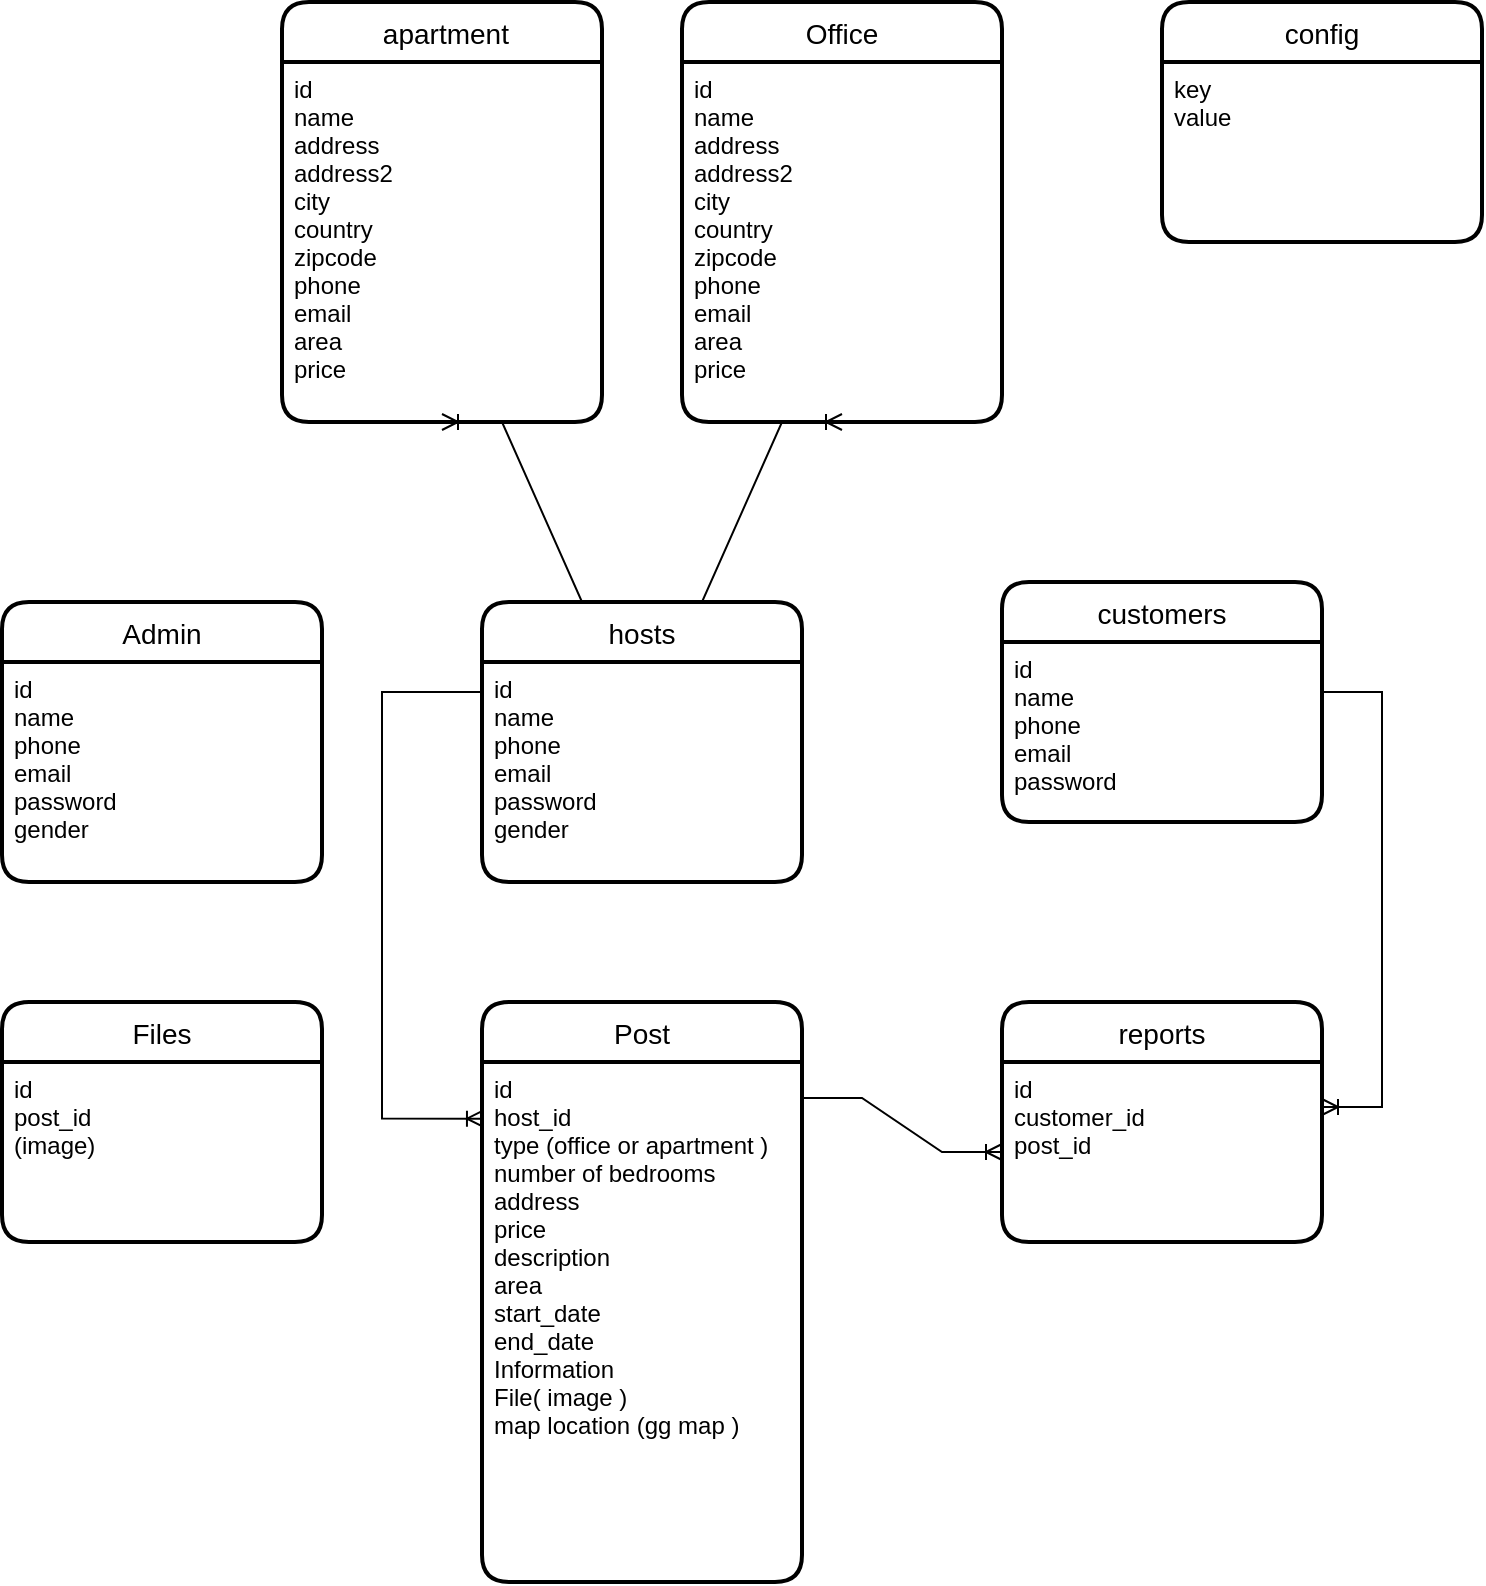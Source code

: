 <mxfile version="20.2.0" type="github">
  <diagram id="2Ln_sRd0z7BVq2lUvQuc" name="Page-1">
    <mxGraphModel dx="1931" dy="1508" grid="1" gridSize="10" guides="1" tooltips="1" connect="1" arrows="1" fold="1" page="1" pageScale="1" pageWidth="827" pageHeight="1169" math="0" shadow="0">
      <root>
        <mxCell id="0" />
        <mxCell id="1" parent="0" />
        <mxCell id="fMr0V4aIYWL5G7IerRhf-2" value="Admin" style="swimlane;childLayout=stackLayout;horizontal=1;startSize=30;horizontalStack=0;rounded=1;fontSize=14;fontStyle=0;strokeWidth=2;resizeParent=0;resizeLast=1;shadow=0;dashed=0;align=center;" vertex="1" parent="1">
          <mxGeometry x="-60" y="320" width="160" height="140" as="geometry" />
        </mxCell>
        <mxCell id="fMr0V4aIYWL5G7IerRhf-3" value="id&#xa;name&#xa;phone&#xa;email&#xa;password&#xa;gender" style="align=left;strokeColor=none;fillColor=none;spacingLeft=4;fontSize=12;verticalAlign=top;resizable=0;rotatable=0;part=1;" vertex="1" parent="fMr0V4aIYWL5G7IerRhf-2">
          <mxGeometry y="30" width="160" height="110" as="geometry" />
        </mxCell>
        <mxCell id="fMr0V4aIYWL5G7IerRhf-4" value="hosts" style="swimlane;childLayout=stackLayout;horizontal=1;startSize=30;horizontalStack=0;rounded=1;fontSize=14;fontStyle=0;strokeWidth=2;resizeParent=0;resizeLast=1;shadow=0;dashed=0;align=center;" vertex="1" parent="1">
          <mxGeometry x="180" y="320" width="160" height="140" as="geometry" />
        </mxCell>
        <mxCell id="fMr0V4aIYWL5G7IerRhf-5" value="id&#xa;name&#xa;phone&#xa;email&#xa;password&#xa;gender" style="align=left;strokeColor=none;fillColor=none;spacingLeft=4;fontSize=12;verticalAlign=top;resizable=0;rotatable=0;part=1;" vertex="1" parent="fMr0V4aIYWL5G7IerRhf-4">
          <mxGeometry y="30" width="160" height="110" as="geometry" />
        </mxCell>
        <mxCell id="fMr0V4aIYWL5G7IerRhf-6" value="customers" style="swimlane;childLayout=stackLayout;horizontal=1;startSize=30;horizontalStack=0;rounded=1;fontSize=14;fontStyle=0;strokeWidth=2;resizeParent=0;resizeLast=1;shadow=0;dashed=0;align=center;" vertex="1" parent="1">
          <mxGeometry x="440" y="310" width="160" height="120" as="geometry" />
        </mxCell>
        <mxCell id="fMr0V4aIYWL5G7IerRhf-7" value="id&#xa;name&#xa;phone&#xa;email&#xa;password&#xa;" style="align=left;strokeColor=none;fillColor=none;spacingLeft=4;fontSize=12;verticalAlign=top;resizable=0;rotatable=0;part=1;" vertex="1" parent="fMr0V4aIYWL5G7IerRhf-6">
          <mxGeometry y="30" width="160" height="90" as="geometry" />
        </mxCell>
        <mxCell id="fMr0V4aIYWL5G7IerRhf-8" value="config" style="swimlane;childLayout=stackLayout;horizontal=1;startSize=30;horizontalStack=0;rounded=1;fontSize=14;fontStyle=0;strokeWidth=2;resizeParent=0;resizeLast=1;shadow=0;dashed=0;align=center;" vertex="1" parent="1">
          <mxGeometry x="520" y="20" width="160" height="120" as="geometry" />
        </mxCell>
        <mxCell id="fMr0V4aIYWL5G7IerRhf-9" value="key&#xa;value" style="align=left;strokeColor=none;fillColor=none;spacingLeft=4;fontSize=12;verticalAlign=top;resizable=0;rotatable=0;part=1;" vertex="1" parent="fMr0V4aIYWL5G7IerRhf-8">
          <mxGeometry y="30" width="160" height="90" as="geometry" />
        </mxCell>
        <mxCell id="fMr0V4aIYWL5G7IerRhf-12" value="Office" style="swimlane;childLayout=stackLayout;horizontal=1;startSize=30;horizontalStack=0;rounded=1;fontSize=14;fontStyle=0;strokeWidth=2;resizeParent=0;resizeLast=1;shadow=0;dashed=0;align=center;" vertex="1" parent="1">
          <mxGeometry x="280" y="20" width="160" height="210" as="geometry" />
        </mxCell>
        <mxCell id="fMr0V4aIYWL5G7IerRhf-13" value="id    &#xa;name&#xa;address&#xa;address2&#xa;city&#xa;country&#xa;zipcode&#xa;phone&#xa;email&#xa;area&#xa;price" style="align=left;strokeColor=none;fillColor=none;spacingLeft=4;fontSize=12;verticalAlign=top;resizable=0;rotatable=0;part=1;" vertex="1" parent="fMr0V4aIYWL5G7IerRhf-12">
          <mxGeometry y="30" width="160" height="180" as="geometry" />
        </mxCell>
        <mxCell id="fMr0V4aIYWL5G7IerRhf-15" value="Post" style="swimlane;childLayout=stackLayout;horizontal=1;startSize=30;horizontalStack=0;rounded=1;fontSize=14;fontStyle=0;strokeWidth=2;resizeParent=0;resizeLast=1;shadow=0;dashed=0;align=center;" vertex="1" parent="1">
          <mxGeometry x="180" y="520" width="160" height="290" as="geometry" />
        </mxCell>
        <mxCell id="fMr0V4aIYWL5G7IerRhf-16" value="id&#xa;host_id&#xa;type (office or apartment )&#xa;number of bedrooms&#xa;address&#xa;price&#xa;description&#xa;area&#xa;start_date&#xa;end_date&#xa;Information&#xa;File( image )&#xa;map location (gg map )" style="align=left;strokeColor=none;fillColor=none;spacingLeft=4;fontSize=12;verticalAlign=top;resizable=0;rotatable=0;part=1;" vertex="1" parent="fMr0V4aIYWL5G7IerRhf-15">
          <mxGeometry y="30" width="160" height="260" as="geometry" />
        </mxCell>
        <mxCell id="fMr0V4aIYWL5G7IerRhf-17" value=" apartment" style="swimlane;childLayout=stackLayout;horizontal=1;startSize=30;horizontalStack=0;rounded=1;fontSize=14;fontStyle=0;strokeWidth=2;resizeParent=0;resizeLast=1;shadow=0;dashed=0;align=center;" vertex="1" parent="1">
          <mxGeometry x="80" y="20" width="160" height="210" as="geometry" />
        </mxCell>
        <mxCell id="fMr0V4aIYWL5G7IerRhf-18" value="id    &#xa;name&#xa;address&#xa;address2&#xa;city&#xa;country&#xa;zipcode&#xa;phone&#xa;email&#xa;area&#xa;price" style="align=left;strokeColor=none;fillColor=none;spacingLeft=4;fontSize=12;verticalAlign=top;resizable=0;rotatable=0;part=1;" vertex="1" parent="fMr0V4aIYWL5G7IerRhf-17">
          <mxGeometry y="30" width="160" height="180" as="geometry" />
        </mxCell>
        <mxCell id="fMr0V4aIYWL5G7IerRhf-19" value="Files" style="swimlane;childLayout=stackLayout;horizontal=1;startSize=30;horizontalStack=0;rounded=1;fontSize=14;fontStyle=0;strokeWidth=2;resizeParent=0;resizeLast=1;shadow=0;dashed=0;align=center;" vertex="1" parent="1">
          <mxGeometry x="-60" y="520" width="160" height="120" as="geometry" />
        </mxCell>
        <mxCell id="fMr0V4aIYWL5G7IerRhf-20" value="id&#xa;post_id&#xa;(image)" style="align=left;strokeColor=none;fillColor=none;spacingLeft=4;fontSize=12;verticalAlign=top;resizable=0;rotatable=0;part=1;" vertex="1" parent="fMr0V4aIYWL5G7IerRhf-19">
          <mxGeometry y="30" width="160" height="90" as="geometry" />
        </mxCell>
        <mxCell id="fMr0V4aIYWL5G7IerRhf-21" value="reports" style="swimlane;childLayout=stackLayout;horizontal=1;startSize=30;horizontalStack=0;rounded=1;fontSize=14;fontStyle=0;strokeWidth=2;resizeParent=0;resizeLast=1;shadow=0;dashed=0;align=center;" vertex="1" parent="1">
          <mxGeometry x="440" y="520" width="160" height="120" as="geometry" />
        </mxCell>
        <mxCell id="fMr0V4aIYWL5G7IerRhf-22" value="id&#xa;customer_id&#xa;post_id" style="align=left;strokeColor=none;fillColor=none;spacingLeft=4;fontSize=12;verticalAlign=top;resizable=0;rotatable=0;part=1;" vertex="1" parent="fMr0V4aIYWL5G7IerRhf-21">
          <mxGeometry y="30" width="160" height="90" as="geometry" />
        </mxCell>
        <mxCell id="fMr0V4aIYWL5G7IerRhf-24" value="" style="edgeStyle=entityRelationEdgeStyle;fontSize=12;html=1;endArrow=ERoneToMany;rounded=0;entryX=0.5;entryY=1;entryDx=0;entryDy=0;exitX=0.5;exitY=0;exitDx=0;exitDy=0;" edge="1" parent="1" source="fMr0V4aIYWL5G7IerRhf-4" target="fMr0V4aIYWL5G7IerRhf-18">
          <mxGeometry width="100" height="100" relative="1" as="geometry">
            <mxPoint x="360" y="450" as="sourcePoint" />
            <mxPoint x="460" y="350" as="targetPoint" />
          </mxGeometry>
        </mxCell>
        <mxCell id="fMr0V4aIYWL5G7IerRhf-25" value="" style="edgeStyle=entityRelationEdgeStyle;fontSize=12;html=1;endArrow=ERoneToMany;rounded=0;entryX=0.5;entryY=1;entryDx=0;entryDy=0;exitX=0.5;exitY=0;exitDx=0;exitDy=0;" edge="1" parent="1" source="fMr0V4aIYWL5G7IerRhf-4" target="fMr0V4aIYWL5G7IerRhf-13">
          <mxGeometry width="100" height="100" relative="1" as="geometry">
            <mxPoint x="360" y="450" as="sourcePoint" />
            <mxPoint x="460" y="350" as="targetPoint" />
          </mxGeometry>
        </mxCell>
        <mxCell id="fMr0V4aIYWL5G7IerRhf-31" value="" style="edgeStyle=orthogonalEdgeStyle;fontSize=12;html=1;endArrow=ERoneToMany;rounded=0;entryX=0.003;entryY=0.109;entryDx=0;entryDy=0;entryPerimeter=0;" edge="1" parent="1" target="fMr0V4aIYWL5G7IerRhf-16">
          <mxGeometry width="100" height="100" relative="1" as="geometry">
            <mxPoint x="180" y="365" as="sourcePoint" />
            <mxPoint x="170" y="580" as="targetPoint" />
            <Array as="points">
              <mxPoint x="130" y="365" />
              <mxPoint x="130" y="578" />
            </Array>
          </mxGeometry>
        </mxCell>
        <mxCell id="fMr0V4aIYWL5G7IerRhf-35" value="" style="edgeStyle=orthogonalEdgeStyle;fontSize=12;html=1;endArrow=ERoneToMany;rounded=0;elbow=vertical;entryX=1;entryY=0.25;entryDx=0;entryDy=0;" edge="1" parent="1" target="fMr0V4aIYWL5G7IerRhf-22">
          <mxGeometry width="100" height="100" relative="1" as="geometry">
            <mxPoint x="600" y="365" as="sourcePoint" />
            <mxPoint x="610" y="560" as="targetPoint" />
            <Array as="points">
              <mxPoint x="630" y="365" />
              <mxPoint x="630" y="573" />
            </Array>
          </mxGeometry>
        </mxCell>
        <mxCell id="fMr0V4aIYWL5G7IerRhf-36" value="" style="edgeStyle=entityRelationEdgeStyle;fontSize=12;html=1;endArrow=ERoneToMany;rounded=0;elbow=vertical;entryX=0;entryY=0.5;entryDx=0;entryDy=0;" edge="1" parent="1" target="fMr0V4aIYWL5G7IerRhf-22">
          <mxGeometry width="100" height="100" relative="1" as="geometry">
            <mxPoint x="340" y="568" as="sourcePoint" />
            <mxPoint x="470" y="470" as="targetPoint" />
          </mxGeometry>
        </mxCell>
      </root>
    </mxGraphModel>
  </diagram>
</mxfile>
